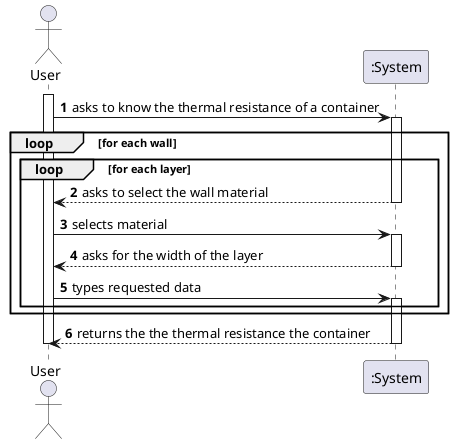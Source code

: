 @startuml
'https://plantuml.com/sequence-diagram

autonumber

actor User as U

activate U
U -> ":System" : asks to know the thermal resistance of a container

loop for each wall
loop for each layer
activate ":System"
":System" --> U : asks to select the wall material
deactivate ":System"

U -> ":System" : selects material

activate ":System"
":System" --> U : asks for the width of the layer
deactivate ":System"

U -> ":System" : types requested data
activate ":System"
end
end

":System" --> U : returns the the thermal resistance the container
deactivate ":System"

deactivate U

@enduml